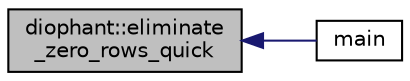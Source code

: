 digraph "diophant::eliminate_zero_rows_quick"
{
  edge [fontname="Helvetica",fontsize="10",labelfontname="Helvetica",labelfontsize="10"];
  node [fontname="Helvetica",fontsize="10",shape=record];
  rankdir="LR";
  Node169 [label="diophant::eliminate\l_zero_rows_quick",height=0.2,width=0.4,color="black", fillcolor="grey75", style="filled", fontcolor="black"];
  Node169 -> Node170 [dir="back",color="midnightblue",fontsize="10",style="solid",fontname="Helvetica"];
  Node170 [label="main",height=0.2,width=0.4,color="black", fillcolor="white", style="filled",URL="$dc/dbc/solve__diophant_8_c.html#a3c04138a5bfe5d72780bb7e82a18e627"];
}
